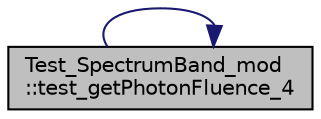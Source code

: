 digraph "Test_SpectrumBand_mod::test_getPhotonFluence_4"
{
 // LATEX_PDF_SIZE
  edge [fontname="Helvetica",fontsize="10",labelfontname="Helvetica",labelfontsize="10"];
  node [fontname="Helvetica",fontsize="10",shape=record];
  rankdir="LR";
  Node1 [label="Test_SpectrumBand_mod\l::test_getPhotonFluence_4",height=0.2,width=0.4,color="black", fillcolor="grey75", style="filled", fontcolor="black",tooltip="Test the integration of both upper and upper tails with steep slopes."];
  Node1 -> Node1 [color="midnightblue",fontsize="10",style="solid",fontname="Helvetica"];
}
